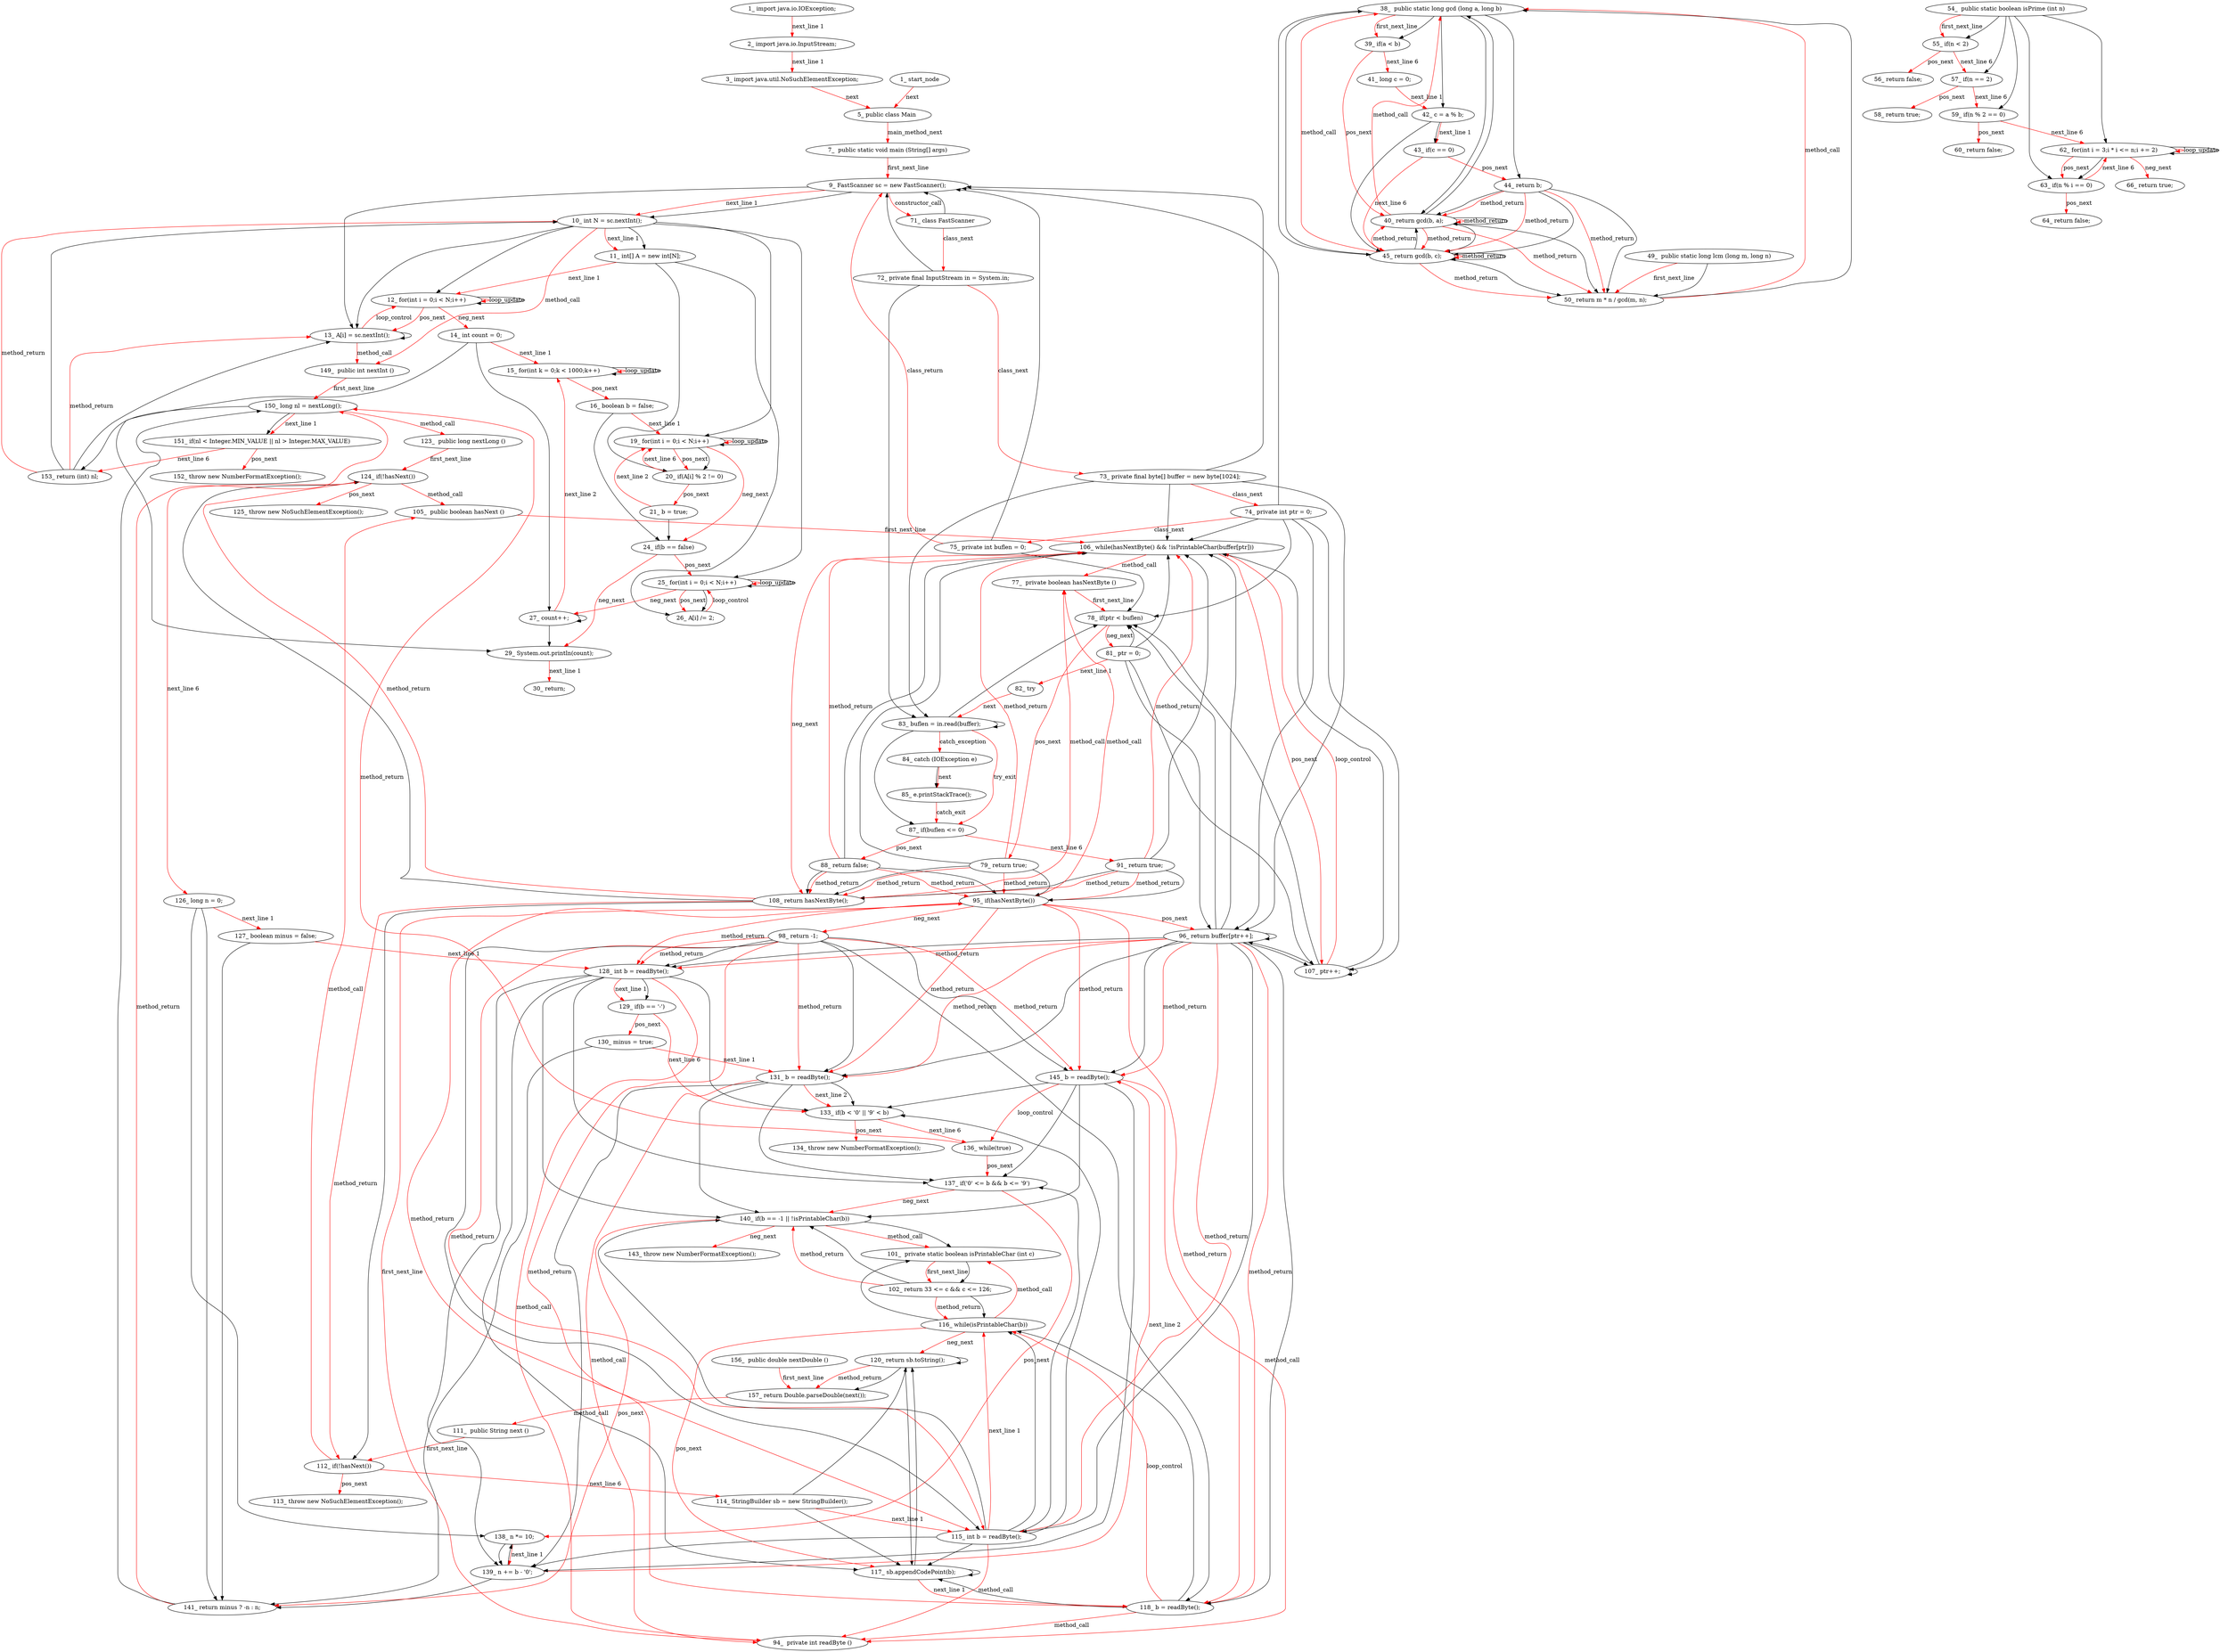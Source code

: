 digraph  {
6 [label="1_\ import\ java\.io\.IOException;", type_label=expression_statement];
12 [label="2_\ import\ java\.io\.InputStream;", type_label=expression_statement];
18 [label="3_\ import\ java\.util\.NoSuchElementException;", type_label=expression_statement];
24 [label="5_\ public\ class\ Main\ ", type_label=class_declaration];
28 [label="7_\ \ public\ static\ void\ main\ \(String\[\]\ args\)", type_label=method_declaration];
39 [label="9_\ FastScanner\ sc\ =\ new\ FastScanner\(\);", type_label=expression_statement];
46 [label="10_\ int\ N\ =\ sc\.nextInt\(\);", type_label=expression_statement];
54 [label="11_\ int\[\]\ A\ =\ new\ int\[N\];", type_label=expression_statement];
64 [label="12_\ for\(int\ i\ =\ 0;i\ <\ N;i\+\+\)", type_label=for];
75 [label="13_\ A\[i\]\ =\ sc\.nextInt\(\);", type_label=expression_statement];
84 [label="14_\ int\ count\ =\ 0;", type_label=expression_statement];
89 [label="15_\ for\(int\ k\ =\ 0;k\ <\ 1000;k\+\+\)", type_label=for];
101 [label="16_\ boolean\ b\ =\ false;", type_label=expression_statement];
106 [label="19_\ for\(int\ i\ =\ 0;i\ <\ N;i\+\+\)", type_label=for];
118 [label="20_\ if\(A\[i\]\ %\ 2\ !=\ 0\)", type_label=if];
127 [label="21_\ b\ =\ true;", type_label=expression_statement];
131 [label="24_\ if\(b\ ==\ false\)", type_label=if];
137 [label="25_\ for\(int\ i\ =\ 0;i\ <\ N;i\+\+\)", type_label=for];
148 [label="26_\ A\[i\]\ /=\ 2;", type_label=expression_statement];
154 [label="27_\ count\+\+;", type_label=expression_statement];
158 [label="29_\ System\.out\.println\(count\);", type_label=expression_statement];
166 [label="30_\ return;", type_label=return];
167 [label="38_\ \ public\ static\ long\ gcd\ \(long\ a,\ long\ b\)", type_label=method_declaration];
179 [label="39_\ if\(a\ <\ b\)", type_label=if];
184 [label="40_\ return\ gcd\(b,\ a\);", type_label=return];
190 [label="41_\ long\ c\ =\ 0;", type_label=expression_statement];
195 [label="42_\ c\ =\ a\ %\ b;", type_label=expression_statement];
201 [label="43_\ if\(c\ ==\ 0\)", type_label=if];
206 [label="44_\ return\ b;", type_label=return];
208 [label="45_\ return\ gcd\(b,\ c\);", type_label=return];
214 [label="49_\ \ public\ static\ long\ lcm\ \(long\ m,\ long\ n\)", type_label=method_declaration];
226 [label="50_\ return\ m\ \*\ n\ /\ gcd\(m,\ n\);", type_label=return];
236 [label="54_\ \ public\ static\ boolean\ isPrime\ \(int\ n\)", type_label=method_declaration];
245 [label="55_\ if\(n\ <\ 2\)", type_label=if];
250 [label="56_\ return\ false;", type_label=return];
252 [label="57_\ if\(n\ ==\ 2\)", type_label=if];
257 [label="58_\ return\ true;", type_label=return];
259 [label="59_\ if\(n\ %\ 2\ ==\ 0\)", type_label=if];
266 [label="60_\ return\ false;", type_label=return];
268 [label="62_\ for\(int\ i\ =\ 3;i\ \*\ i\ <=\ n;i\ \+=\ 2\)", type_label=for];
283 [label="63_\ if\(n\ %\ i\ ==\ 0\)", type_label=if];
290 [label="64_\ return\ false;", type_label=return];
292 [label="66_\ return\ true;", type_label=return];
294 [label="71_\ class\ FastScanner\ ", type_label=class_declaration];
297 [label="72_\ private\ final\ InputStream\ in\ =\ System\.in;", type_label=expression_statement];
305 [label="73_\ private\ final\ byte\[\]\ buffer\ =\ new\ byte\[1024\];", type_label=expression_statement];
316 [label="74_\ private\ int\ ptr\ =\ 0;", type_label=expression_statement];
322 [label="75_\ private\ int\ buflen\ =\ 0;", type_label=expression_statement];
328 [label="77_\ \ private\ boolean\ hasNextByte\ \(\)", type_label=method_declaration];
334 [label="78_\ if\(ptr\ <\ buflen\)", type_label=if];
340 [label="79_\ return\ true;", type_label=return];
343 [label="81_\ ptr\ =\ 0;", type_label=expression_statement];
347 [label="82_\ try", type_label=try];
349 [label="83_\ buflen\ =\ in\.read\(buffer\);", type_label=expression_statement];
357 [label="84_\ catch\ \(IOException\ e\)", type_label=catch];
363 [label="85_\ e\.printStackTrace\(\);", type_label=expression_statement];
368 [label="87_\ if\(buflen\ <=\ 0\)", type_label=if];
374 [label="88_\ return\ false;", type_label=return];
376 [label="91_\ return\ true;", type_label=return];
378 [label="94_\ \ private\ int\ readByte\ \(\)", type_label=method_declaration];
384 [label="95_\ if\(hasNextByte\(\)\)", type_label=if];
389 [label="96_\ return\ buffer\[ptr\+\+\];", type_label=return];
394 [label="98_\ return\ \-1;", type_label=return];
397 [label="101_\ \ private\ static\ boolean\ isPrintableChar\ \(int\ c\)", type_label=method_declaration];
406 [label="102_\ return\ 33\ <=\ c\ \&\&\ c\ <=\ 126;", type_label=return];
414 [label="105_\ \ public\ boolean\ hasNext\ \(\)", type_label=method_declaration];
420 [label="106_\ while\(hasNextByte\(\)\ \&\&\ !isPrintableChar\(buffer\[ptr\]\)\)", type_label=while];
433 [label="107_\ ptr\+\+;", type_label=expression_statement];
436 [label="108_\ return\ hasNextByte\(\);", type_label=return];
440 [label="111_\ \ public\ String\ next\ \(\)", type_label=method_declaration];
446 [label="112_\ if\(!hasNext\(\)\)", type_label=if];
452 [label="113_\ throw\ new\ NoSuchElementException\(\);", type_label=expression_statement];
456 [label="114_\ StringBuilder\ sb\ =\ new\ StringBuilder\(\);", type_label=expression_statement];
463 [label="115_\ int\ b\ =\ readByte\(\);", type_label=expression_statement];
470 [label="116_\ while\(isPrintableChar\(b\)\)", type_label=while];
477 [label="117_\ sb\.appendCodePoint\(b\);", type_label=expression_statement];
483 [label="118_\ b\ =\ readByte\(\);", type_label=expression_statement];
489 [label="120_\ return\ sb\.toString\(\);", type_label=return];
494 [label="123_\ \ public\ long\ nextLong\ \(\)", type_label=method_declaration];
500 [label="124_\ if\(!hasNext\(\)\)", type_label=if];
506 [label="125_\ throw\ new\ NoSuchElementException\(\);", type_label=expression_statement];
510 [label="126_\ long\ n\ =\ 0;", type_label=expression_statement];
515 [label="127_\ boolean\ minus\ =\ false;", type_label=expression_statement];
520 [label="128_\ int\ b\ =\ readByte\(\);", type_label=expression_statement];
527 [label="129_\ if\(b\ ==\ '\-'\)", type_label=if];
533 [label="130_\ minus\ =\ true;", type_label=expression_statement];
537 [label="131_\ b\ =\ readByte\(\);", type_label=expression_statement];
543 [label="133_\ if\(b\ <\ '0'\ \|\|\ '9'\ <\ b\)", type_label=if];
553 [label="134_\ throw\ new\ NumberFormatException\(\);", type_label=expression_statement];
557 [label="136_\ while\(true\)", type_label=while];
561 [label="137_\ if\('0'\ <=\ b\ \&\&\ b\ <=\ '9'\)", type_label=if];
571 [label="138_\ n\ \*=\ 10;", type_label=expression_statement];
575 [label="139_\ n\ \+=\ b\ \-\ '0';", type_label=expression_statement];
581 [label="140_\ if\(b\ ==\ \-1\ \|\|\ !isPrintableChar\(b\)\)", type_label=if];
594 [label="141_\ return\ minus\ \?\ \-n\ :\ n;", type_label=return];
601 [label="143_\ throw\ new\ NumberFormatException\(\);", type_label=expression_statement];
605 [label="145_\ b\ =\ readByte\(\);", type_label=expression_statement];
611 [label="149_\ \ public\ int\ nextInt\ \(\)", type_label=method_declaration];
617 [label="150_\ long\ nl\ =\ nextLong\(\);", type_label=expression_statement];
624 [label="151_\ if\(nl\ <\ Integer\.MIN_VALUE\ \|\|\ nl\ >\ Integer\.MAX_VALUE\)", type_label=if];
637 [label="152_\ throw\ new\ NumberFormatException\(\);", type_label=expression_statement];
641 [label="153_\ return\ \(int\)\ nl;", type_label=return];
645 [label="156_\ \ public\ double\ nextDouble\ \(\)", type_label=method_declaration];
651 [label="157_\ return\ Double\.parseDouble\(next\(\)\);", type_label=return];
1 [label="1_\ start_node", type_label=start];
6 -> 12  [color=red, controlflow_type="next_line 1", edge_type=CFG_edge, key=0, label="next_line 1"];
12 -> 18  [color=red, controlflow_type="next_line 1", edge_type=CFG_edge, key=0, label="next_line 1"];
18 -> 24  [color=red, controlflow_type=next, edge_type=CFG_edge, key=0, label=next];
24 -> 28  [color=red, controlflow_type=main_method_next, edge_type=CFG_edge, key=0, label=main_method_next];
28 -> 39  [color=red, controlflow_type=first_next_line, edge_type=CFG_edge, key=0, label=first_next_line];
39 -> 46  [color=red, controlflow_type="next_line 1", edge_type=CFG_edge, key=0, label="next_line 1"];
39 -> 46  [key=1, used_def=sc];
39 -> 294  [color=red, controlflow_type="constructor_call|43", edge_type=CFG_edge, key=0, label=constructor_call];
39 -> 75  [key=0, used_def=sc];
46 -> 54  [color=red, controlflow_type="next_line 1", edge_type=CFG_edge, key=0, label="next_line 1"];
46 -> 54  [key=1, used_def=N];
46 -> 611  [color=red, controlflow_type="method_call|50", edge_type=CFG_edge, key=0, label=method_call];
46 -> 64  [key=0, used_def=N];
46 -> 75  [key=0, used_def=sc];
46 -> 106  [key=0, used_def=N];
46 -> 137  [key=0, used_def=N];
54 -> 64  [color=red, controlflow_type="next_line 1", edge_type=CFG_edge, key=0, label="next_line 1"];
54 -> 118  [key=0, used_def=A];
54 -> 148  [key=0, used_def=A];
64 -> 75  [color=red, controlflow_type=pos_next, edge_type=CFG_edge, key=0, label=pos_next];
64 -> 84  [color=red, controlflow_type=neg_next, edge_type=CFG_edge, key=0, label=neg_next];
64 -> 64  [color=red, controlflow_type=loop_update, edge_type=CFG_edge, key=0, label=loop_update];
64 -> 64  [key=1, used_def=i];
75 -> 64  [color=red, controlflow_type=loop_control, edge_type=CFG_edge, key=0, label=loop_control];
75 -> 611  [color=red, controlflow_type="method_call|80", edge_type=CFG_edge, key=0, label=method_call];
75 -> 75  [key=0, used_def=sc];
84 -> 89  [color=red, controlflow_type="next_line 1", edge_type=CFG_edge, key=0, label="next_line 1"];
84 -> 154  [key=0, used_def=count];
84 -> 158  [key=0, used_def=count];
89 -> 101  [color=red, controlflow_type=pos_next, edge_type=CFG_edge, key=0, label=pos_next];
89 -> 89  [color=red, controlflow_type=loop_update, edge_type=CFG_edge, key=0, label=loop_update];
89 -> 89  [key=1, used_def=k];
101 -> 106  [color=red, controlflow_type="next_line 1", edge_type=CFG_edge, key=0, label="next_line 1"];
101 -> 131  [key=0, used_def=b];
106 -> 118  [color=red, controlflow_type=pos_next, edge_type=CFG_edge, key=0, label=pos_next];
106 -> 118  [key=1, used_def=i];
106 -> 131  [color=red, controlflow_type=neg_next, edge_type=CFG_edge, key=0, label=neg_next];
106 -> 106  [color=red, controlflow_type=loop_update, edge_type=CFG_edge, key=0, label=loop_update];
106 -> 106  [key=1, used_def=i];
118 -> 127  [color=red, controlflow_type=pos_next, edge_type=CFG_edge, key=0, label=pos_next];
118 -> 106  [color=red, controlflow_type="next_line 6", edge_type=CFG_edge, key=0, label="next_line 6"];
127 -> 106  [color=red, controlflow_type="next_line 2", edge_type=CFG_edge, key=0, label="next_line 2"];
127 -> 131  [key=0, used_def=b];
131 -> 137  [color=red, controlflow_type=pos_next, edge_type=CFG_edge, key=0, label=pos_next];
131 -> 158  [color=red, controlflow_type=neg_next, edge_type=CFG_edge, key=0, label=neg_next];
137 -> 148  [color=red, controlflow_type=pos_next, edge_type=CFG_edge, key=0, label=pos_next];
137 -> 148  [key=1, used_def=i];
137 -> 154  [color=red, controlflow_type=neg_next, edge_type=CFG_edge, key=0, label=neg_next];
137 -> 137  [color=red, controlflow_type=loop_update, edge_type=CFG_edge, key=0, label=loop_update];
137 -> 137  [key=1, used_def=i];
148 -> 137  [color=red, controlflow_type=loop_control, edge_type=CFG_edge, key=0, label=loop_control];
154 -> 89  [color=red, controlflow_type="next_line 2", edge_type=CFG_edge, key=0, label="next_line 2"];
154 -> 154  [key=0, used_def=count];
154 -> 158  [key=0, used_def=count];
158 -> 166  [color=red, controlflow_type="next_line 1", edge_type=CFG_edge, key=0, label="next_line 1"];
167 -> 179  [color=red, controlflow_type=first_next_line, edge_type=CFG_edge, key=0, label=first_next_line];
167 -> 179  [key=1, used_def=a];
167 -> 184  [key=0, used_def=b];
167 -> 195  [key=0, used_def=a];
167 -> 206  [key=0, used_def=b];
167 -> 208  [key=0, used_def=b];
179 -> 184  [color=red, controlflow_type=pos_next, edge_type=CFG_edge, key=0, label=pos_next];
179 -> 190  [color=red, controlflow_type="next_line 6", edge_type=CFG_edge, key=0, label="next_line 6"];
184 -> 167  [color=red, controlflow_type="method_call|185", edge_type=CFG_edge, key=0, label=method_call];
184 -> 167  [key=1];
184 -> 184  [color=red, controlflow_type=method_return, edge_type=CFG_edge, key=0, label=method_return];
184 -> 184  [key=1];
184 -> 208  [color=red, controlflow_type=method_return, edge_type=CFG_edge, key=0, label=method_return];
184 -> 208  [key=1];
184 -> 226  [color=red, controlflow_type=method_return, edge_type=CFG_edge, key=0, label=method_return];
184 -> 226  [key=1];
190 -> 195  [color=red, controlflow_type="next_line 1", edge_type=CFG_edge, key=0, label="next_line 1"];
195 -> 201  [color=red, controlflow_type="next_line 1", edge_type=CFG_edge, key=0, label="next_line 1"];
195 -> 201  [key=1, used_def=c];
195 -> 208  [key=0, used_def=c];
201 -> 206  [color=red, controlflow_type=pos_next, edge_type=CFG_edge, key=0, label=pos_next];
201 -> 208  [color=red, controlflow_type="next_line 6", edge_type=CFG_edge, key=0, label="next_line 6"];
206 -> 184  [color=red, controlflow_type=method_return, edge_type=CFG_edge, key=0, label=method_return];
206 -> 184  [key=1];
206 -> 208  [color=red, controlflow_type=method_return, edge_type=CFG_edge, key=0, label=method_return];
206 -> 208  [key=1];
206 -> 226  [color=red, controlflow_type=method_return, edge_type=CFG_edge, key=0, label=method_return];
206 -> 226  [key=1];
208 -> 184  [color=red, controlflow_type=method_return, edge_type=CFG_edge, key=0, label=method_return];
208 -> 184  [key=1];
208 -> 167  [color=red, controlflow_type="method_call|209", edge_type=CFG_edge, key=0, label=method_call];
208 -> 167  [key=1];
208 -> 208  [color=red, controlflow_type=method_return, edge_type=CFG_edge, key=0, label=method_return];
208 -> 208  [key=1];
208 -> 226  [color=red, controlflow_type=method_return, edge_type=CFG_edge, key=0, label=method_return];
208 -> 226  [key=1];
214 -> 226  [color=red, controlflow_type=first_next_line, edge_type=CFG_edge, key=0, label=first_next_line];
214 -> 226  [key=1, used_def=m];
226 -> 167  [color=red, controlflow_type="method_call|231", edge_type=CFG_edge, key=0, label=method_call];
226 -> 167  [key=1];
236 -> 245  [color=red, controlflow_type=first_next_line, edge_type=CFG_edge, key=0, label=first_next_line];
236 -> 245  [key=1, used_def=n];
236 -> 252  [key=0, used_def=n];
236 -> 259  [key=0, used_def=n];
236 -> 268  [key=0, used_def=n];
236 -> 283  [key=0, used_def=n];
245 -> 250  [color=red, controlflow_type=pos_next, edge_type=CFG_edge, key=0, label=pos_next];
245 -> 252  [color=red, controlflow_type="next_line 6", edge_type=CFG_edge, key=0, label="next_line 6"];
252 -> 257  [color=red, controlflow_type=pos_next, edge_type=CFG_edge, key=0, label=pos_next];
252 -> 259  [color=red, controlflow_type="next_line 6", edge_type=CFG_edge, key=0, label="next_line 6"];
259 -> 266  [color=red, controlflow_type=pos_next, edge_type=CFG_edge, key=0, label=pos_next];
259 -> 268  [color=red, controlflow_type="next_line 6", edge_type=CFG_edge, key=0, label="next_line 6"];
268 -> 283  [color=red, controlflow_type=pos_next, edge_type=CFG_edge, key=0, label=pos_next];
268 -> 283  [key=1, used_def=i];
268 -> 292  [color=red, controlflow_type=neg_next, edge_type=CFG_edge, key=0, label=neg_next];
268 -> 268  [color=red, controlflow_type=loop_update, edge_type=CFG_edge, key=0, label=loop_update];
268 -> 268  [key=1, used_def=i];
283 -> 290  [color=red, controlflow_type=pos_next, edge_type=CFG_edge, key=0, label=pos_next];
283 -> 268  [color=red, controlflow_type="next_line 6", edge_type=CFG_edge, key=0, label="next_line 6"];
294 -> 297  [color=red, controlflow_type=class_next, edge_type=CFG_edge, key=0, label=class_next];
294 -> 39  [key=0];
297 -> 305  [color=red, controlflow_type=class_next, edge_type=CFG_edge, key=0, label=class_next];
297 -> 349  [key=0, used_def=in];
297 -> 39  [key=0];
305 -> 316  [color=red, controlflow_type=class_next, edge_type=CFG_edge, key=0, label=class_next];
305 -> 349  [key=0, used_def=buffer];
305 -> 389  [key=0, used_def=buffer];
305 -> 420  [key=0, used_def=buffer];
305 -> 39  [key=0];
316 -> 322  [color=red, controlflow_type=class_next, edge_type=CFG_edge, key=0, label=class_next];
316 -> 334  [key=0, used_def=ptr];
316 -> 389  [key=0, used_def=ptr];
316 -> 420  [key=0, used_def=ptr];
316 -> 433  [key=0, used_def=ptr];
316 -> 39  [key=0];
322 -> 39  [color=red, controlflow_type=class_return, edge_type=CFG_edge, key=0, label=class_return];
322 -> 39  [key=1];
322 -> 334  [key=0, used_def=buflen];
328 -> 334  [color=red, controlflow_type=first_next_line, edge_type=CFG_edge, key=0, label=first_next_line];
334 -> 340  [color=red, controlflow_type=pos_next, edge_type=CFG_edge, key=0, label=pos_next];
334 -> 343  [color=red, controlflow_type=neg_next, edge_type=CFG_edge, key=0, label=neg_next];
340 -> 384  [color=red, controlflow_type=method_return, edge_type=CFG_edge, key=0, label=method_return];
340 -> 384  [key=1];
340 -> 420  [color=red, controlflow_type=method_return, edge_type=CFG_edge, key=0, label=method_return];
340 -> 420  [key=1];
340 -> 436  [color=red, controlflow_type=method_return, edge_type=CFG_edge, key=0, label=method_return];
340 -> 436  [key=1];
343 -> 347  [color=red, controlflow_type="next_line 1", edge_type=CFG_edge, key=0, label="next_line 1"];
343 -> 334  [key=0, used_def=ptr];
343 -> 389  [key=0, used_def=ptr];
343 -> 420  [key=0, used_def=ptr];
343 -> 433  [key=0, used_def=ptr];
347 -> 349  [color=red, controlflow_type=next, edge_type=CFG_edge, key=0, label=next];
349 -> 357  [color=red, controlflow_type=catch_exception, edge_type=CFG_edge, key=0, label=catch_exception];
349 -> 368  [color=red, controlflow_type=try_exit, edge_type=CFG_edge, key=0, label=try_exit];
349 -> 368  [key=1, used_def=buflen];
349 -> 334  [key=0, used_def=buflen];
349 -> 349  [key=0, used_def=in];
357 -> 363  [color=red, controlflow_type=next, edge_type=CFG_edge, key=0, label=next];
357 -> 363  [key=1, used_def=e];
363 -> 368  [color=red, controlflow_type=catch_exit, edge_type=CFG_edge, key=0, label=catch_exit];
368 -> 374  [color=red, controlflow_type=pos_next, edge_type=CFG_edge, key=0, label=pos_next];
368 -> 376  [color=red, controlflow_type="next_line 6", edge_type=CFG_edge, key=0, label="next_line 6"];
374 -> 384  [color=red, controlflow_type=method_return, edge_type=CFG_edge, key=0, label=method_return];
374 -> 384  [key=1];
374 -> 420  [color=red, controlflow_type=method_return, edge_type=CFG_edge, key=0, label=method_return];
374 -> 420  [key=1];
374 -> 436  [color=red, controlflow_type=method_return, edge_type=CFG_edge, key=0, label=method_return];
374 -> 436  [key=1];
376 -> 384  [color=red, controlflow_type=method_return, edge_type=CFG_edge, key=0, label=method_return];
376 -> 384  [key=1];
376 -> 420  [color=red, controlflow_type=method_return, edge_type=CFG_edge, key=0, label=method_return];
376 -> 420  [key=1];
376 -> 436  [color=red, controlflow_type=method_return, edge_type=CFG_edge, key=0, label=method_return];
376 -> 436  [key=1];
378 -> 384  [color=red, controlflow_type=first_next_line, edge_type=CFG_edge, key=0, label=first_next_line];
384 -> 389  [color=red, controlflow_type=pos_next, edge_type=CFG_edge, key=0, label=pos_next];
384 -> 394  [color=red, controlflow_type=neg_next, edge_type=CFG_edge, key=0, label=neg_next];
384 -> 328  [color=red, controlflow_type="method_call|386", edge_type=CFG_edge, key=0, label=method_call];
384 -> 463  [color=red, controlflow_type=method_return, edge_type=CFG_edge, key=0, label=method_return];
384 -> 483  [color=red, controlflow_type=method_return, edge_type=CFG_edge, key=0, label=method_return];
384 -> 520  [color=red, controlflow_type=method_return, edge_type=CFG_edge, key=0, label=method_return];
384 -> 537  [color=red, controlflow_type=method_return, edge_type=CFG_edge, key=0, label=method_return];
384 -> 605  [color=red, controlflow_type=method_return, edge_type=CFG_edge, key=0, label=method_return];
389 -> 463  [color=red, controlflow_type=method_return, edge_type=CFG_edge, key=0, label=method_return];
389 -> 463  [key=1];
389 -> 483  [color=red, controlflow_type=method_return, edge_type=CFG_edge, key=0, label=method_return];
389 -> 483  [key=1];
389 -> 520  [color=red, controlflow_type=method_return, edge_type=CFG_edge, key=0, label=method_return];
389 -> 520  [key=1];
389 -> 537  [color=red, controlflow_type=method_return, edge_type=CFG_edge, key=0, label=method_return];
389 -> 537  [key=1];
389 -> 605  [color=red, controlflow_type=method_return, edge_type=CFG_edge, key=0, label=method_return];
389 -> 605  [key=1];
389 -> 334  [key=0, used_def=ptr];
389 -> 389  [key=0, used_def=ptr];
389 -> 420  [key=0, used_def=ptr];
389 -> 433  [key=0, used_def=ptr];
394 -> 463  [color=red, controlflow_type=method_return, edge_type=CFG_edge, key=0, label=method_return];
394 -> 463  [key=1];
394 -> 483  [color=red, controlflow_type=method_return, edge_type=CFG_edge, key=0, label=method_return];
394 -> 483  [key=1];
394 -> 520  [color=red, controlflow_type=method_return, edge_type=CFG_edge, key=0, label=method_return];
394 -> 520  [key=1];
394 -> 537  [color=red, controlflow_type=method_return, edge_type=CFG_edge, key=0, label=method_return];
394 -> 537  [key=1];
394 -> 605  [color=red, controlflow_type=method_return, edge_type=CFG_edge, key=0, label=method_return];
394 -> 605  [key=1];
397 -> 406  [color=red, controlflow_type=first_next_line, edge_type=CFG_edge, key=0, label=first_next_line];
397 -> 406  [key=1, used_def=c];
406 -> 470  [color=red, controlflow_type=method_return, edge_type=CFG_edge, key=0, label=method_return];
406 -> 470  [key=1];
406 -> 581  [color=red, controlflow_type=method_return, edge_type=CFG_edge, key=0, label=method_return];
406 -> 581  [key=1];
414 -> 420  [color=red, controlflow_type=first_next_line, edge_type=CFG_edge, key=0, label=first_next_line];
420 -> 433  [color=red, controlflow_type=pos_next, edge_type=CFG_edge, key=0, label=pos_next];
420 -> 436  [color=red, controlflow_type=neg_next, edge_type=CFG_edge, key=0, label=neg_next];
420 -> 328  [color=red, controlflow_type="method_call|423", edge_type=CFG_edge, key=0, label=method_call];
433 -> 420  [color=red, controlflow_type=loop_control, edge_type=CFG_edge, key=0, label=loop_control];
433 -> 420  [key=1, used_def=ptr];
433 -> 334  [key=0, used_def=ptr];
433 -> 389  [key=0, used_def=ptr];
433 -> 433  [key=0, used_def=ptr];
436 -> 328  [color=red, controlflow_type="method_call|437", edge_type=CFG_edge, key=0, label=method_call];
436 -> 446  [color=red, controlflow_type=method_return, edge_type=CFG_edge, key=0, label=method_return];
436 -> 446  [key=1];
436 -> 500  [color=red, controlflow_type=method_return, edge_type=CFG_edge, key=0, label=method_return];
436 -> 500  [key=1];
440 -> 446  [color=red, controlflow_type=first_next_line, edge_type=CFG_edge, key=0, label=first_next_line];
446 -> 452  [color=red, controlflow_type=pos_next, edge_type=CFG_edge, key=0, label=pos_next];
446 -> 456  [color=red, controlflow_type="next_line 6", edge_type=CFG_edge, key=0, label="next_line 6"];
446 -> 414  [color=red, controlflow_type="method_call|449", edge_type=CFG_edge, key=0, label=method_call];
456 -> 463  [color=red, controlflow_type="next_line 1", edge_type=CFG_edge, key=0, label="next_line 1"];
456 -> 477  [key=0, used_def=sb];
456 -> 489  [key=0, used_def=sb];
463 -> 470  [color=red, controlflow_type="next_line 1", edge_type=CFG_edge, key=0, label="next_line 1"];
463 -> 470  [key=1, used_def=b];
463 -> 378  [color=red, controlflow_type="method_call|467", edge_type=CFG_edge, key=0, label=method_call];
463 -> 477  [key=0, used_def=b];
463 -> 543  [key=0, used_def=b];
463 -> 561  [key=0, used_def=b];
463 -> 575  [key=0, used_def=b];
463 -> 581  [key=0, used_def=b];
470 -> 477  [color=red, controlflow_type=pos_next, edge_type=CFG_edge, key=0, label=pos_next];
470 -> 489  [color=red, controlflow_type=neg_next, edge_type=CFG_edge, key=0, label=neg_next];
470 -> 397  [color=red, controlflow_type="method_call|472", edge_type=CFG_edge, key=0, label=method_call];
470 -> 397  [key=1];
477 -> 483  [color=red, controlflow_type="next_line 1", edge_type=CFG_edge, key=0, label="next_line 1"];
477 -> 477  [key=0, used_def=sb];
477 -> 489  [key=0, used_def=sb];
483 -> 470  [color=red, controlflow_type=loop_control, edge_type=CFG_edge, key=0, label=loop_control];
483 -> 470  [key=1, used_def=b];
483 -> 378  [color=red, controlflow_type="method_call|486", edge_type=CFG_edge, key=0, label=method_call];
483 -> 477  [key=0, used_def=b];
489 -> 651  [color=red, controlflow_type=method_return, edge_type=CFG_edge, key=0, label=method_return];
489 -> 651  [key=1];
489 -> 477  [key=0, used_def=sb];
489 -> 489  [key=0, used_def=sb];
494 -> 500  [color=red, controlflow_type=first_next_line, edge_type=CFG_edge, key=0, label=first_next_line];
500 -> 506  [color=red, controlflow_type=pos_next, edge_type=CFG_edge, key=0, label=pos_next];
500 -> 510  [color=red, controlflow_type="next_line 6", edge_type=CFG_edge, key=0, label="next_line 6"];
500 -> 414  [color=red, controlflow_type="method_call|503", edge_type=CFG_edge, key=0, label=method_call];
510 -> 515  [color=red, controlflow_type="next_line 1", edge_type=CFG_edge, key=0, label="next_line 1"];
510 -> 571  [key=0, used_def=n];
510 -> 594  [key=0, used_def=n];
515 -> 520  [color=red, controlflow_type="next_line 1", edge_type=CFG_edge, key=0, label="next_line 1"];
515 -> 594  [key=0, used_def=minus];
520 -> 527  [color=red, controlflow_type="next_line 1", edge_type=CFG_edge, key=0, label="next_line 1"];
520 -> 527  [key=1, used_def=b];
520 -> 378  [color=red, controlflow_type="method_call|524", edge_type=CFG_edge, key=0, label=method_call];
520 -> 477  [key=0, used_def=b];
520 -> 543  [key=0, used_def=b];
520 -> 561  [key=0, used_def=b];
520 -> 575  [key=0, used_def=b];
520 -> 581  [key=0, used_def=b];
527 -> 533  [color=red, controlflow_type=pos_next, edge_type=CFG_edge, key=0, label=pos_next];
527 -> 543  [color=red, controlflow_type="next_line 6", edge_type=CFG_edge, key=0, label="next_line 6"];
533 -> 537  [color=red, controlflow_type="next_line 1", edge_type=CFG_edge, key=0, label="next_line 1"];
533 -> 594  [key=0, used_def=minus];
537 -> 543  [color=red, controlflow_type="next_line 2", edge_type=CFG_edge, key=0, label="next_line 2"];
537 -> 543  [key=1, used_def=b];
537 -> 378  [color=red, controlflow_type="method_call|540", edge_type=CFG_edge, key=0, label=method_call];
537 -> 561  [key=0, used_def=b];
537 -> 575  [key=0, used_def=b];
537 -> 581  [key=0, used_def=b];
543 -> 553  [color=red, controlflow_type=pos_next, edge_type=CFG_edge, key=0, label=pos_next];
543 -> 557  [color=red, controlflow_type="next_line 6", edge_type=CFG_edge, key=0, label="next_line 6"];
557 -> 561  [color=red, controlflow_type=pos_next, edge_type=CFG_edge, key=0, label=pos_next];
557 -> 617  [color=red, controlflow_type=method_return, edge_type=CFG_edge, key=0, label=method_return];
561 -> 571  [color=red, controlflow_type=pos_next, edge_type=CFG_edge, key=0, label=pos_next];
561 -> 581  [color=red, controlflow_type=neg_next, edge_type=CFG_edge, key=0, label=neg_next];
571 -> 575  [color=red, controlflow_type="next_line 1", edge_type=CFG_edge, key=0, label="next_line 1"];
571 -> 575  [key=1, used_def=n];
575 -> 605  [color=red, controlflow_type="next_line 2", edge_type=CFG_edge, key=0, label="next_line 2"];
575 -> 571  [key=0, used_def=n];
575 -> 594  [key=0, used_def=n];
581 -> 594  [color=red, controlflow_type=pos_next, edge_type=CFG_edge, key=0, label=pos_next];
581 -> 601  [color=red, controlflow_type=neg_next, edge_type=CFG_edge, key=0, label=neg_next];
581 -> 397  [color=red, controlflow_type="method_call|589", edge_type=CFG_edge, key=0, label=method_call];
581 -> 397  [key=1];
594 -> 617  [color=red, controlflow_type=method_return, edge_type=CFG_edge, key=0, label=method_return];
594 -> 617  [key=1];
605 -> 557  [color=red, controlflow_type=loop_control, edge_type=CFG_edge, key=0, label=loop_control];
605 -> 378  [color=red, controlflow_type="method_call|608", edge_type=CFG_edge, key=0, label=method_call];
605 -> 543  [key=0, used_def=b];
605 -> 561  [key=0, used_def=b];
605 -> 575  [key=0, used_def=b];
605 -> 581  [key=0, used_def=b];
611 -> 617  [color=red, controlflow_type=first_next_line, edge_type=CFG_edge, key=0, label=first_next_line];
617 -> 624  [color=red, controlflow_type="next_line 1", edge_type=CFG_edge, key=0, label="next_line 1"];
617 -> 624  [key=1, used_def=nl];
617 -> 494  [color=red, controlflow_type="method_call|621", edge_type=CFG_edge, key=0, label=method_call];
617 -> 641  [key=0, used_def=nl];
624 -> 637  [color=red, controlflow_type=pos_next, edge_type=CFG_edge, key=0, label=pos_next];
624 -> 641  [color=red, controlflow_type="next_line 6", edge_type=CFG_edge, key=0, label="next_line 6"];
641 -> 46  [color=red, controlflow_type=method_return, edge_type=CFG_edge, key=0, label=method_return];
641 -> 46  [key=1];
641 -> 75  [color=red, controlflow_type=method_return, edge_type=CFG_edge, key=0, label=method_return];
641 -> 75  [key=1];
645 -> 651  [color=red, controlflow_type=first_next_line, edge_type=CFG_edge, key=0, label=first_next_line];
651 -> 440  [color=red, controlflow_type="method_call|656", edge_type=CFG_edge, key=0, label=method_call];
1 -> 24  [color=red, controlflow_type=next, edge_type=CFG_edge, key=0, label=next];
}

